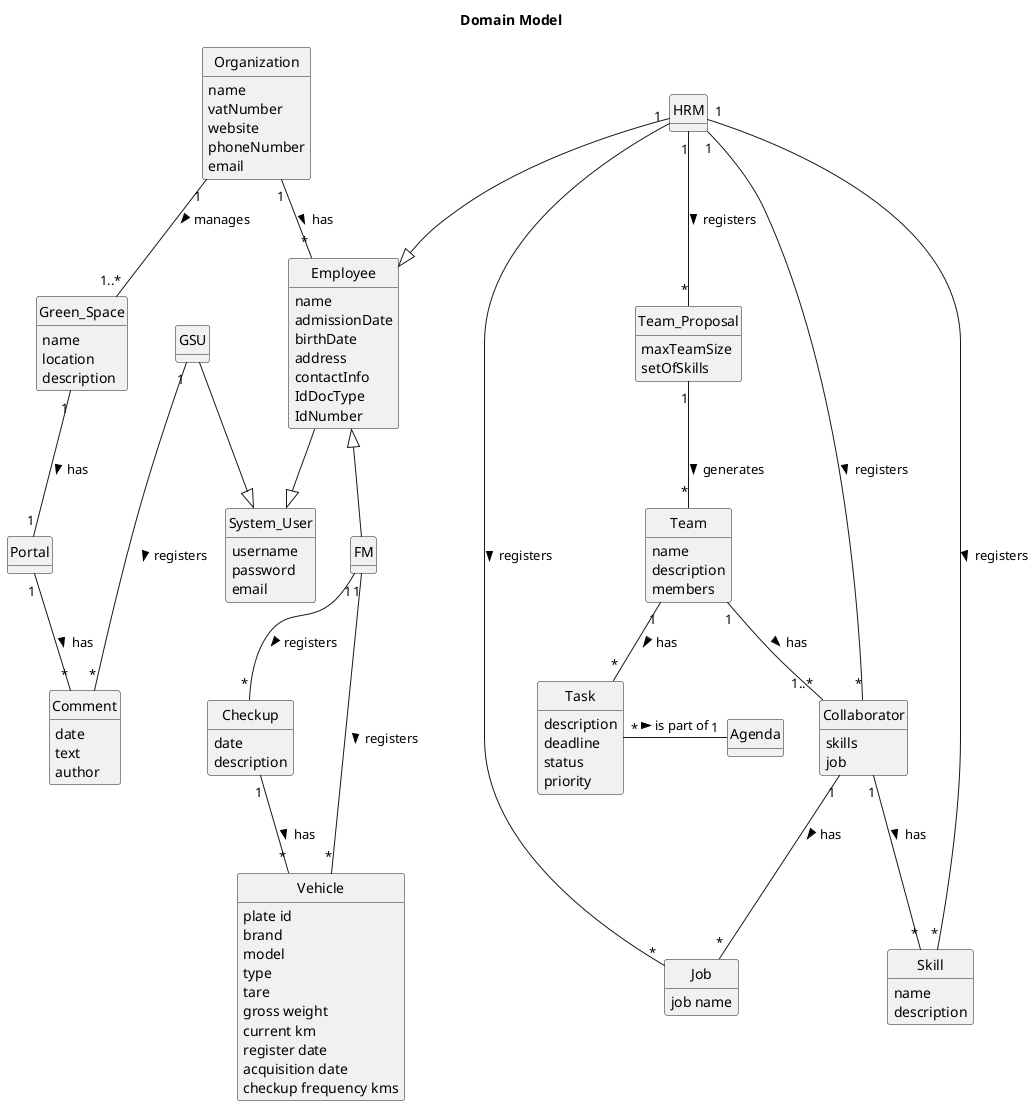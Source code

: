 @startuml
skinparam monochrome true
skinparam packageStyle rectangle
skinparam shadowing false
'skinparam linetype ortho
'left to right direction
skinparam classAttributeIconSize 0
hide circle
hide methods

title Domain Model

class Organization {
    name
    vatNumber
    website
    phoneNumber
    email
}

class Employee {
    name
    admissionDate
    birthDate
    address
    contactInfo
    IdDocType
    IdNumber
}

class HRM{

}

class FM{

}

class Collaborator{
    skills
    job
}

class Skill{
    name
    description
}

class Job{
    job name
}

class Vehicle{
    plate id
    brand
    model
    type
    tare
    gross weight
    current km
    register date
    acquisition date
    checkup frequency kms
}

class Checkup{
    date
    description
}

class Team_Proposal{
    maxTeamSize
    setOfSkills
}

class Team{
    name
    description
    members
}

class Agenda{

}

class Task{
    description
    deadline
    status
    priority
}

class System_User{
    username
    password
    email
}

class GSU{

}

class Portal{

}

class Comment{
    date
    text
    author
}

class Green_Space{
    name
    location
    description
}

Organization "1" -- "1..*" Green_Space : "manages >"
Green_Space "1" -- "1" Portal : "has >"
GSU --|> System_User
Employee --|> System_User
Organization "1" -- "*" Employee : "has >"
HRM --|> Employee
FM --up|> Employee
HRM "1" -- "*" Job : "registers >"
HRM "1" -- "*" Collaborator : "registers >"
HRM "1" -- "*" Skill : "registers >"
Collaborator "1" -- "*" Skill : "has >"
Collaborator "1" -- "*" Job : "has >"
Checkup "1" -- "*" Vehicle : "has >"
FM "1" -- "*" Vehicle : "registers >"
FM "1" -- "*" Checkup : "registers >"
HRM "1" -- "*" Team_Proposal : "registers >"
Task "*" --right "1" Agenda : "is part of >"
Team "1" -- "*" Task : "has >"
Portal "1" -- "*" Comment : "has >"
GSU "1" -- "*" Comment : "registers >"
Team_Proposal "1" -- "*" Team : "generates >"
Team "1" -- "1..*" Collaborator : "has >"

@enduml